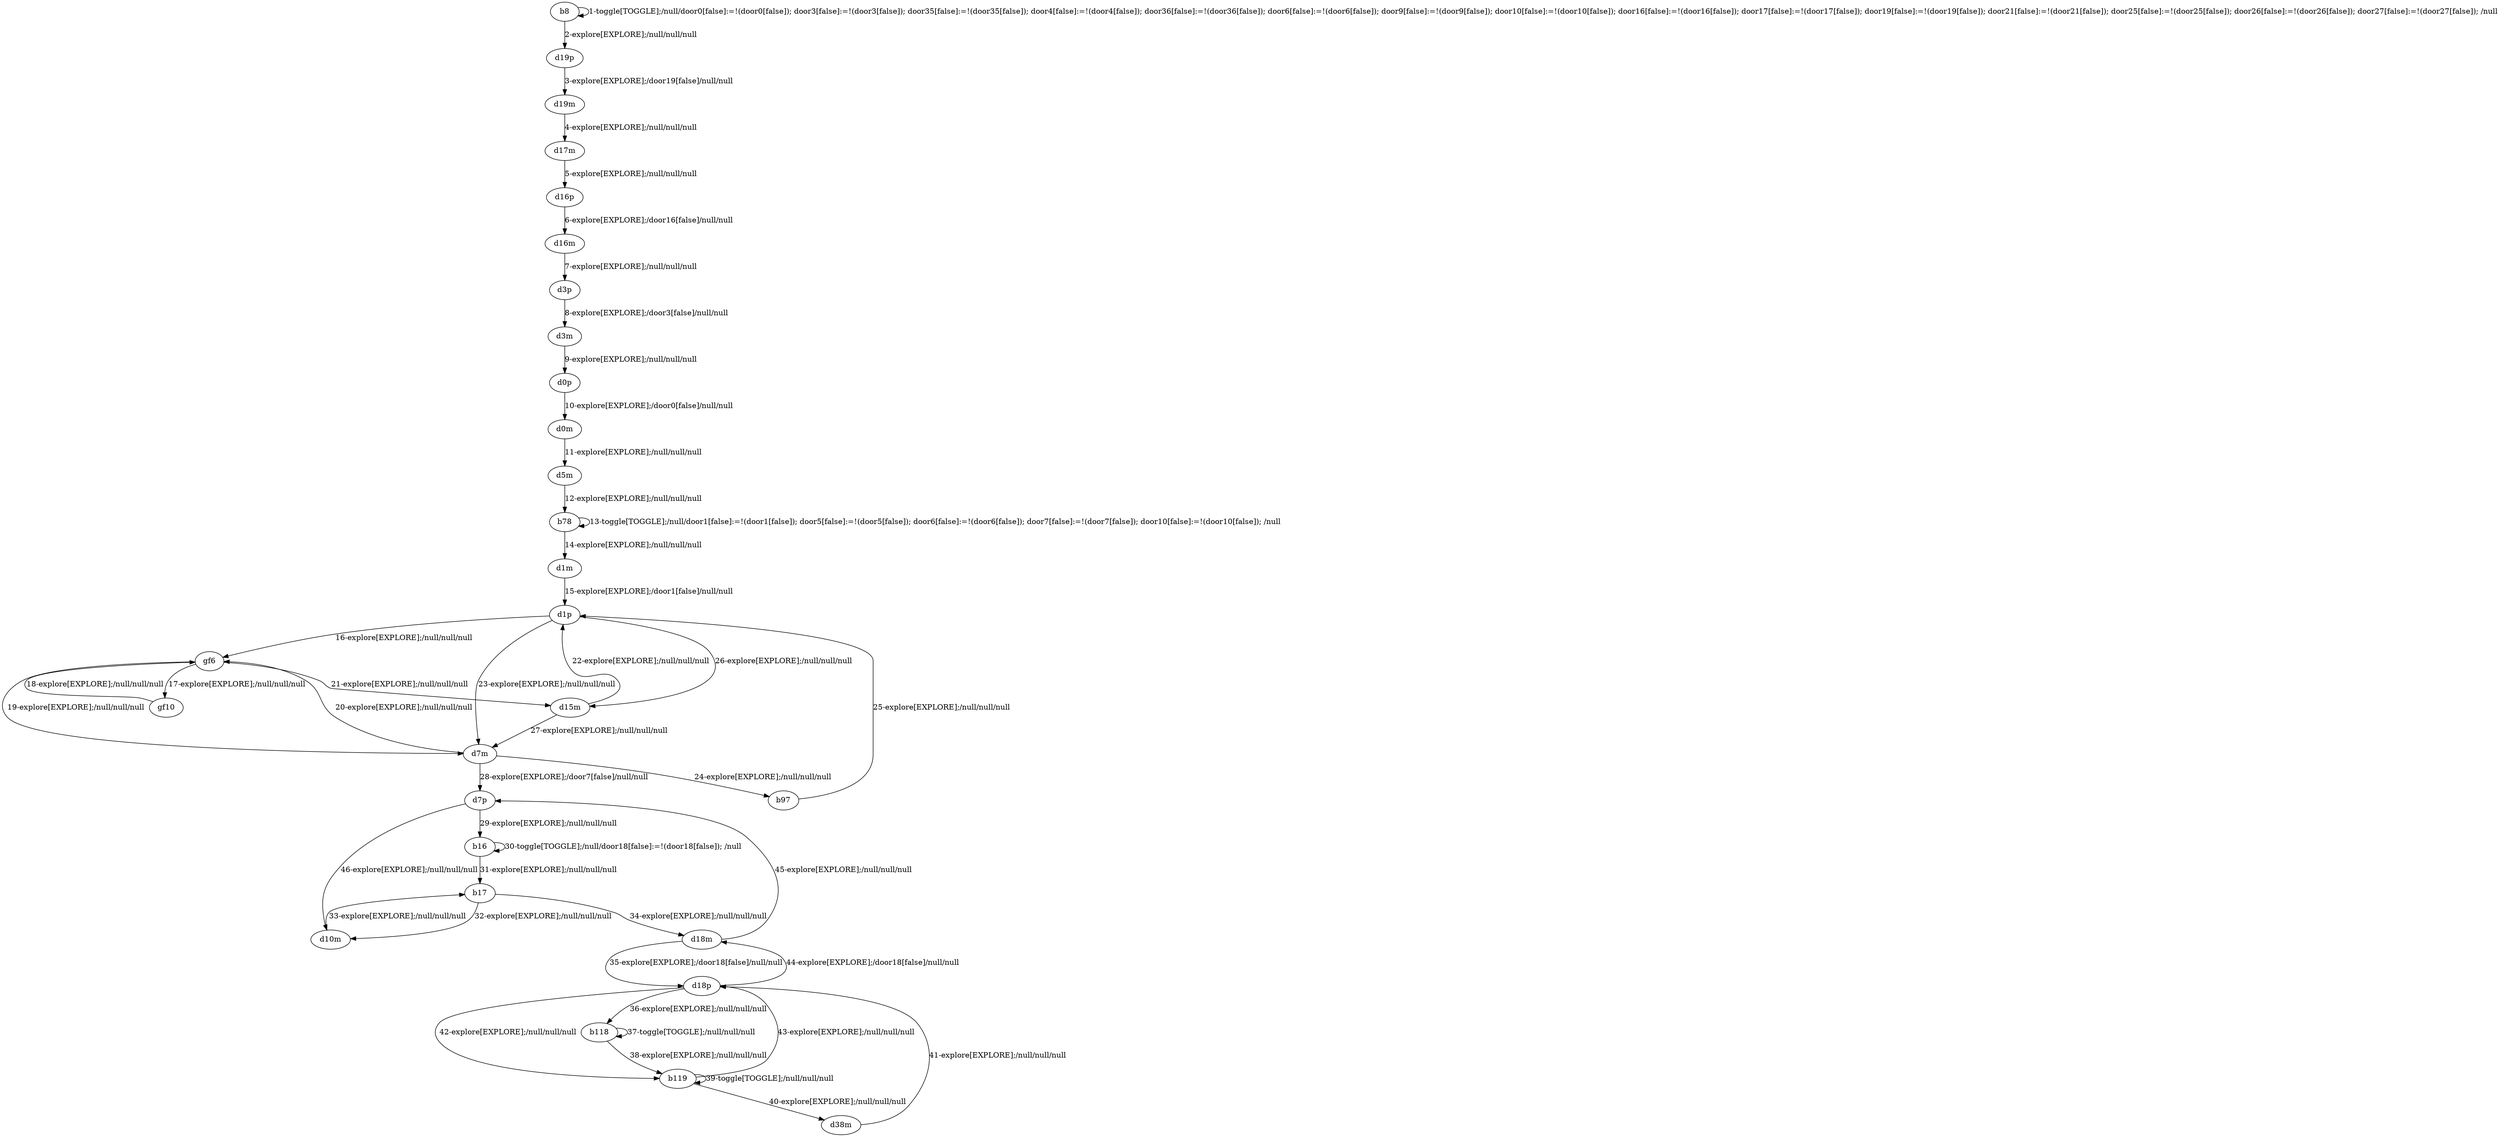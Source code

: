# Total number of goals covered by this test: 6
# d18p --> b119
# d18p --> d18m
# d18m --> d7p
# b119 --> d18p
# d7p --> d10m
# b119 --> b119

digraph g {
"b8" -> "b8" [label = "1-toggle[TOGGLE];/null/door0[false]:=!(door0[false]); door3[false]:=!(door3[false]); door35[false]:=!(door35[false]); door4[false]:=!(door4[false]); door36[false]:=!(door36[false]); door6[false]:=!(door6[false]); door9[false]:=!(door9[false]); door10[false]:=!(door10[false]); door16[false]:=!(door16[false]); door17[false]:=!(door17[false]); door19[false]:=!(door19[false]); door21[false]:=!(door21[false]); door25[false]:=!(door25[false]); door26[false]:=!(door26[false]); door27[false]:=!(door27[false]); /null"];
"b8" -> "d19p" [label = "2-explore[EXPLORE];/null/null/null"];
"d19p" -> "d19m" [label = "3-explore[EXPLORE];/door19[false]/null/null"];
"d19m" -> "d17m" [label = "4-explore[EXPLORE];/null/null/null"];
"d17m" -> "d16p" [label = "5-explore[EXPLORE];/null/null/null"];
"d16p" -> "d16m" [label = "6-explore[EXPLORE];/door16[false]/null/null"];
"d16m" -> "d3p" [label = "7-explore[EXPLORE];/null/null/null"];
"d3p" -> "d3m" [label = "8-explore[EXPLORE];/door3[false]/null/null"];
"d3m" -> "d0p" [label = "9-explore[EXPLORE];/null/null/null"];
"d0p" -> "d0m" [label = "10-explore[EXPLORE];/door0[false]/null/null"];
"d0m" -> "d5m" [label = "11-explore[EXPLORE];/null/null/null"];
"d5m" -> "b78" [label = "12-explore[EXPLORE];/null/null/null"];
"b78" -> "b78" [label = "13-toggle[TOGGLE];/null/door1[false]:=!(door1[false]); door5[false]:=!(door5[false]); door6[false]:=!(door6[false]); door7[false]:=!(door7[false]); door10[false]:=!(door10[false]); /null"];
"b78" -> "d1m" [label = "14-explore[EXPLORE];/null/null/null"];
"d1m" -> "d1p" [label = "15-explore[EXPLORE];/door1[false]/null/null"];
"d1p" -> "gf6" [label = "16-explore[EXPLORE];/null/null/null"];
"gf6" -> "gf10" [label = "17-explore[EXPLORE];/null/null/null"];
"gf10" -> "gf6" [label = "18-explore[EXPLORE];/null/null/null"];
"gf6" -> "d7m" [label = "19-explore[EXPLORE];/null/null/null"];
"d7m" -> "gf6" [label = "20-explore[EXPLORE];/null/null/null"];
"gf6" -> "d15m" [label = "21-explore[EXPLORE];/null/null/null"];
"d15m" -> "d1p" [label = "22-explore[EXPLORE];/null/null/null"];
"d1p" -> "d7m" [label = "23-explore[EXPLORE];/null/null/null"];
"d7m" -> "b97" [label = "24-explore[EXPLORE];/null/null/null"];
"b97" -> "d1p" [label = "25-explore[EXPLORE];/null/null/null"];
"d1p" -> "d15m" [label = "26-explore[EXPLORE];/null/null/null"];
"d15m" -> "d7m" [label = "27-explore[EXPLORE];/null/null/null"];
"d7m" -> "d7p" [label = "28-explore[EXPLORE];/door7[false]/null/null"];
"d7p" -> "b16" [label = "29-explore[EXPLORE];/null/null/null"];
"b16" -> "b16" [label = "30-toggle[TOGGLE];/null/door18[false]:=!(door18[false]); /null"];
"b16" -> "b17" [label = "31-explore[EXPLORE];/null/null/null"];
"b17" -> "d10m" [label = "32-explore[EXPLORE];/null/null/null"];
"d10m" -> "b17" [label = "33-explore[EXPLORE];/null/null/null"];
"b17" -> "d18m" [label = "34-explore[EXPLORE];/null/null/null"];
"d18m" -> "d18p" [label = "35-explore[EXPLORE];/door18[false]/null/null"];
"d18p" -> "b118" [label = "36-explore[EXPLORE];/null/null/null"];
"b118" -> "b118" [label = "37-toggle[TOGGLE];/null/null/null"];
"b118" -> "b119" [label = "38-explore[EXPLORE];/null/null/null"];
"b119" -> "b119" [label = "39-toggle[TOGGLE];/null/null/null"];
"b119" -> "d38m" [label = "40-explore[EXPLORE];/null/null/null"];
"d38m" -> "d18p" [label = "41-explore[EXPLORE];/null/null/null"];
"d18p" -> "b119" [label = "42-explore[EXPLORE];/null/null/null"];
"b119" -> "d18p" [label = "43-explore[EXPLORE];/null/null/null"];
"d18p" -> "d18m" [label = "44-explore[EXPLORE];/door18[false]/null/null"];
"d18m" -> "d7p" [label = "45-explore[EXPLORE];/null/null/null"];
"d7p" -> "d10m" [label = "46-explore[EXPLORE];/null/null/null"];
}